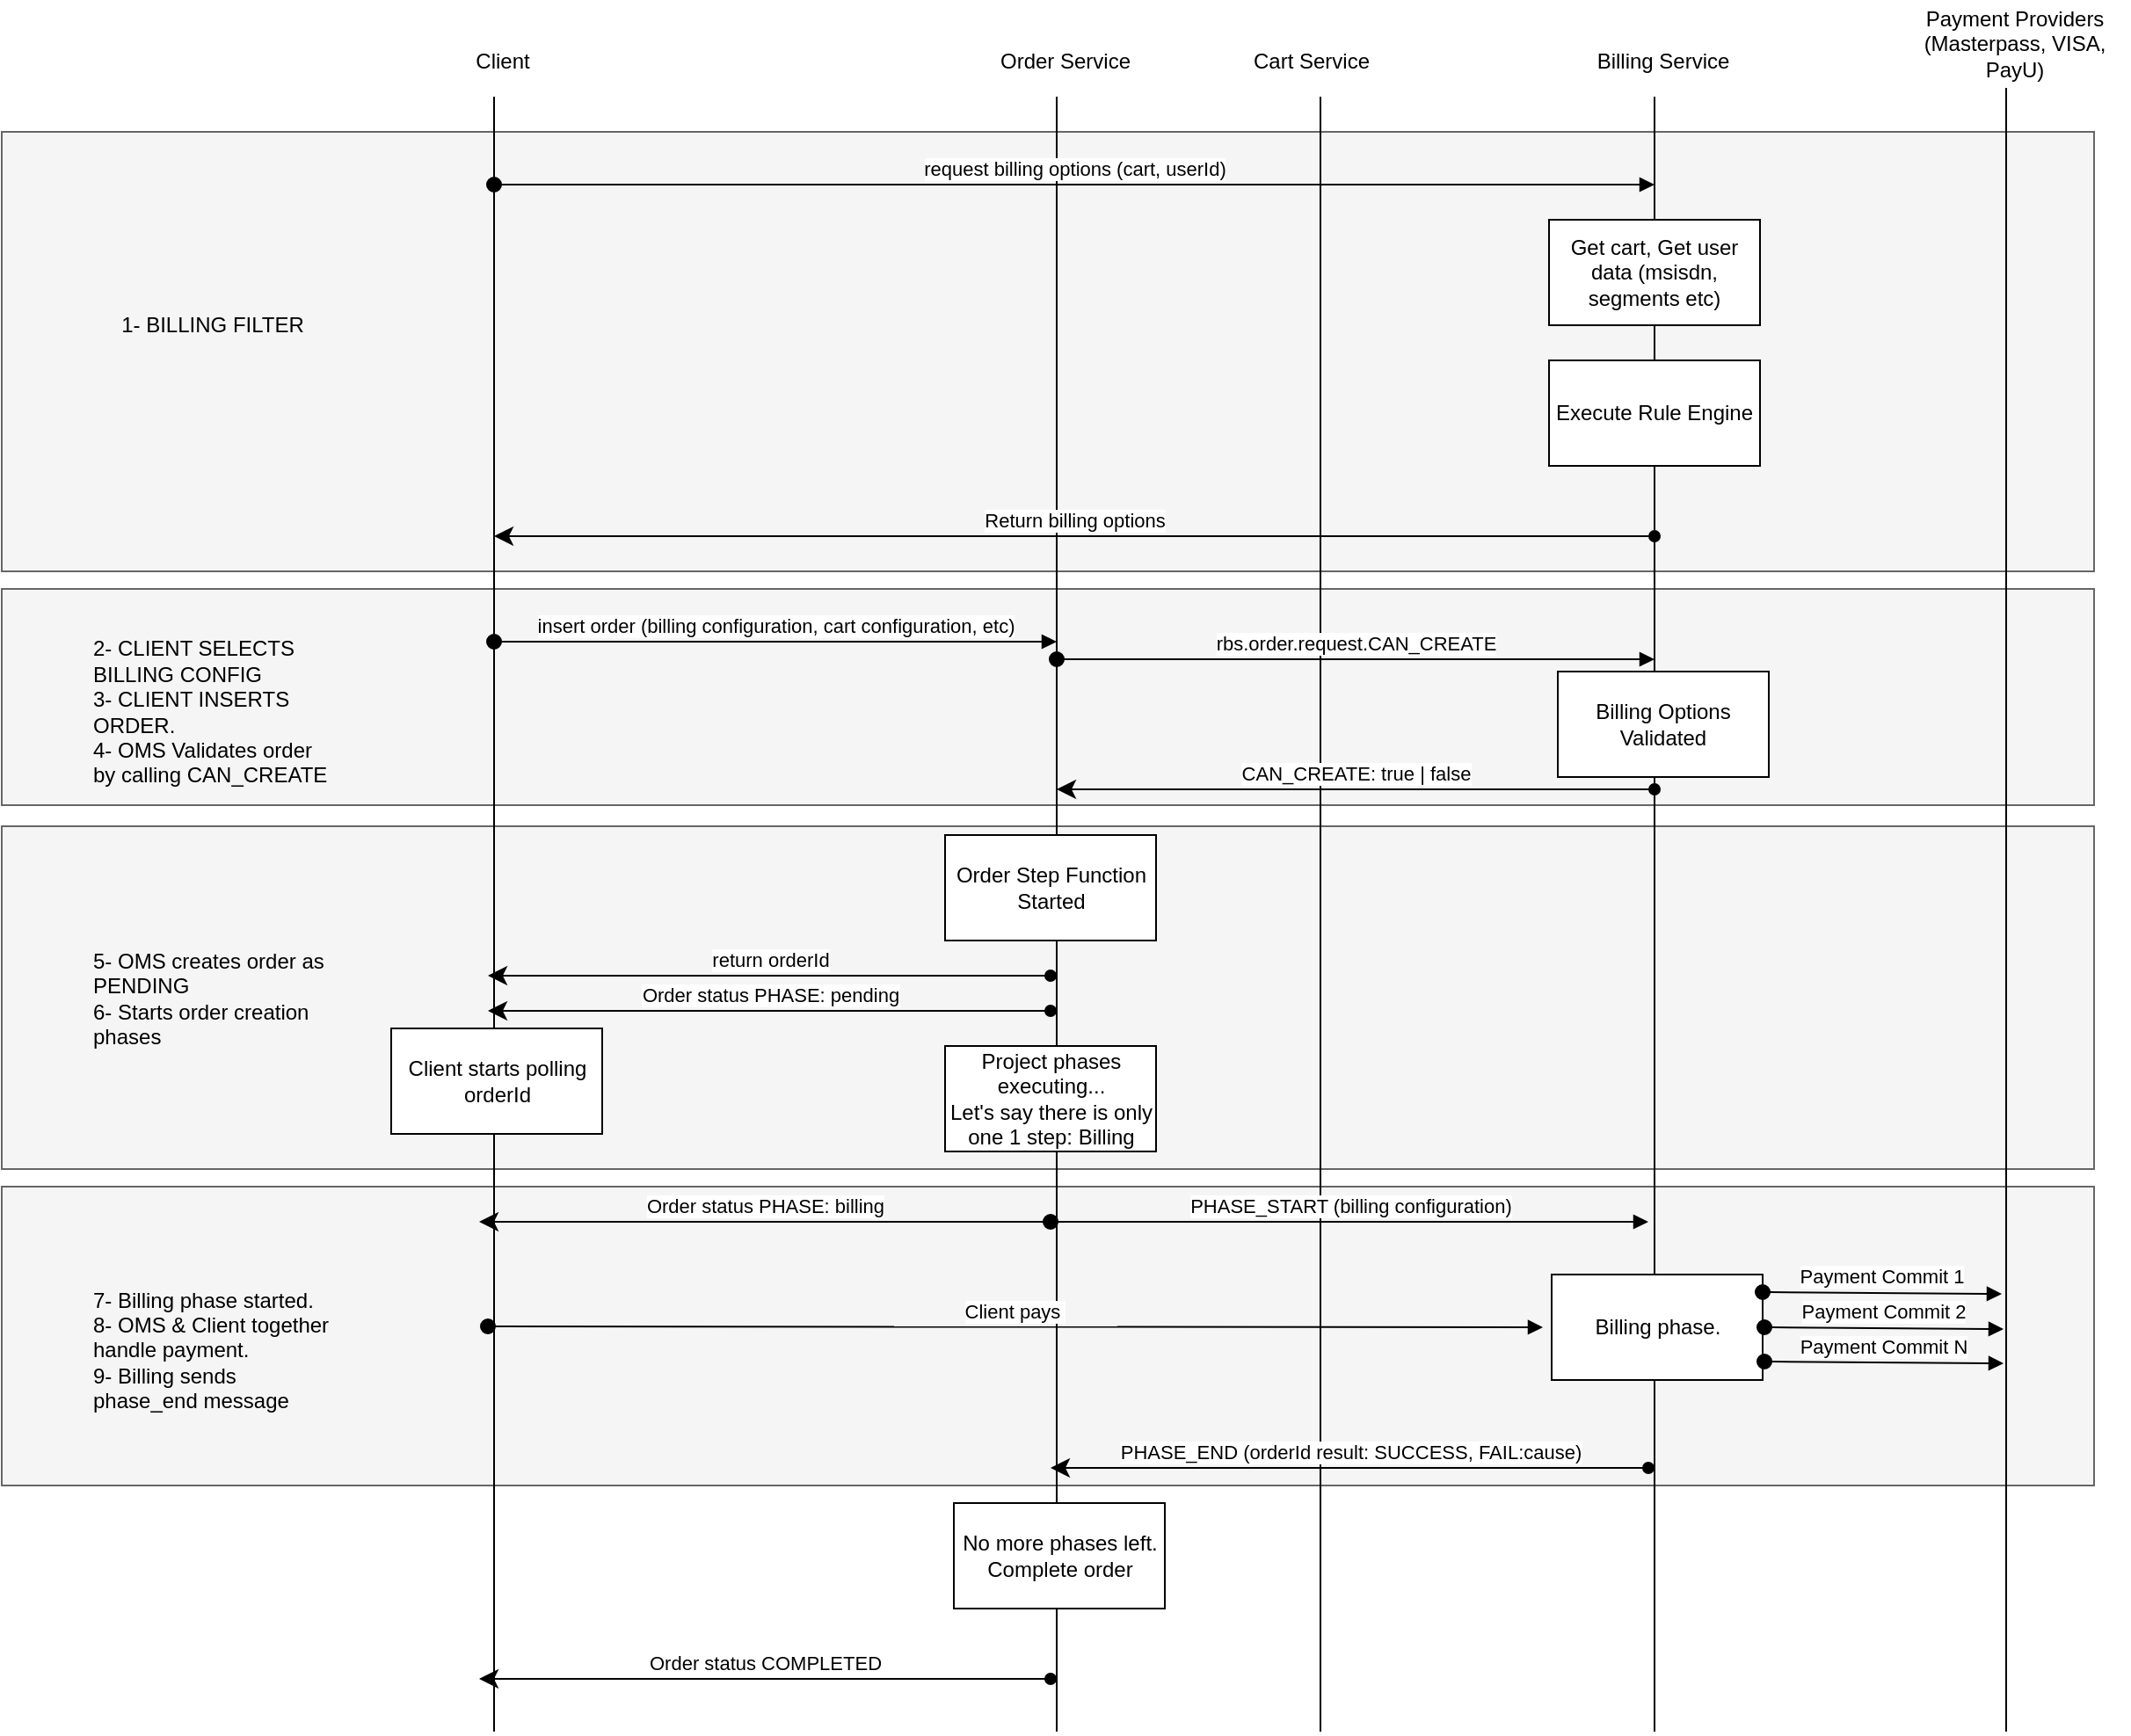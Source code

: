 <mxfile version="12.2.4" pages="1"><diagram id="dYmPU8MO_xPrPjnYqPI-" name="Page-1"><mxGraphModel dx="2341" dy="1142" grid="1" gridSize="10" guides="1" tooltips="1" connect="1" arrows="1" fold="1" page="0" pageScale="1" pageWidth="850" pageHeight="1100" math="0" shadow="0"><root><mxCell id="0"/><mxCell id="1" parent="0"/><mxCell id="45" value="" style="rounded=0;whiteSpace=wrap;html=1;fillColor=#f5f5f5;strokeColor=#666666;fontColor=#333333;" parent="1" vertex="1"><mxGeometry x="-450" y="830" width="1190" height="170" as="geometry"/></mxCell><mxCell id="43" value="" style="rounded=0;whiteSpace=wrap;html=1;fillColor=#f5f5f5;strokeColor=#666666;fontColor=#333333;" parent="1" vertex="1"><mxGeometry x="-450" y="625" width="1190" height="195" as="geometry"/></mxCell><mxCell id="41" value="" style="rounded=0;whiteSpace=wrap;html=1;fillColor=#f5f5f5;strokeColor=#666666;fontColor=#333333;" parent="1" vertex="1"><mxGeometry x="-450" y="490" width="1190" height="123" as="geometry"/></mxCell><mxCell id="39" value="" style="rounded=0;whiteSpace=wrap;html=1;fillColor=#f5f5f5;strokeColor=#666666;fontColor=#333333;" parent="1" vertex="1"><mxGeometry x="-450" y="230" width="1190" height="250" as="geometry"/></mxCell><mxCell id="2" value="" style="endArrow=none;html=1;" parent="1" edge="1"><mxGeometry width="50" height="50" relative="1" as="geometry"><mxPoint x="490" y="1140" as="sourcePoint"/><mxPoint x="490" y="210" as="targetPoint"/></mxGeometry></mxCell><mxCell id="3" value="Billing Service" style="text;html=1;strokeColor=none;fillColor=none;align=center;verticalAlign=middle;whiteSpace=wrap;rounded=0;" parent="1" vertex="1"><mxGeometry x="430" y="180" width="130" height="20" as="geometry"/></mxCell><mxCell id="4" value="" style="endArrow=none;html=1;" parent="1" edge="1"><mxGeometry width="50" height="50" relative="1" as="geometry"><mxPoint x="300" y="1140" as="sourcePoint"/><mxPoint x="300" y="210" as="targetPoint"/></mxGeometry></mxCell><mxCell id="5" value="Cart Service" style="text;html=1;strokeColor=none;fillColor=none;align=center;verticalAlign=middle;whiteSpace=wrap;rounded=0;" parent="1" vertex="1"><mxGeometry x="230" y="180" width="130" height="20" as="geometry"/></mxCell><mxCell id="6" value="" style="endArrow=none;html=1;" parent="1" edge="1"><mxGeometry width="50" height="50" relative="1" as="geometry"><mxPoint x="-170" y="1140" as="sourcePoint"/><mxPoint x="-170" y="210" as="targetPoint"/></mxGeometry></mxCell><mxCell id="7" value="Client" style="text;html=1;strokeColor=none;fillColor=none;align=center;verticalAlign=middle;whiteSpace=wrap;rounded=0;" parent="1" vertex="1"><mxGeometry x="-230" y="180" width="130" height="20" as="geometry"/></mxCell><mxCell id="9" value="" style="endArrow=none;html=1;" parent="1" edge="1"><mxGeometry width="50" height="50" relative="1" as="geometry"><mxPoint x="150" y="1140" as="sourcePoint"/><mxPoint x="150" y="210" as="targetPoint"/></mxGeometry></mxCell><mxCell id="10" value="Order Service" style="text;html=1;strokeColor=none;fillColor=none;align=center;verticalAlign=middle;whiteSpace=wrap;rounded=0;" parent="1" vertex="1"><mxGeometry x="90" y="180" width="130" height="20" as="geometry"/></mxCell><mxCell id="11" value="Return billing options" style="html=1;verticalAlign=bottom;startArrow=classic;startFill=1;endArrow=oval;startSize=8;endFill=1;" parent="1" edge="1"><mxGeometry width="60" relative="1" as="geometry"><mxPoint x="-170" y="460" as="sourcePoint"/><mxPoint x="490" y="460" as="targetPoint"/></mxGeometry></mxCell><mxCell id="13" value="request billing options (cart, userId)" style="html=1;verticalAlign=bottom;startArrow=oval;startFill=1;endArrow=block;startSize=8;" parent="1" edge="1"><mxGeometry width="60" relative="1" as="geometry"><mxPoint x="-170" y="260" as="sourcePoint"/><mxPoint x="490" y="260" as="targetPoint"/></mxGeometry></mxCell><mxCell id="14" value="Get cart, Get user data (msisdn, segments etc)" style="rounded=0;whiteSpace=wrap;html=1;" parent="1" vertex="1"><mxGeometry x="430" y="280" width="120" height="60" as="geometry"/></mxCell><mxCell id="15" value="Execute Rule Engine" style="rounded=0;whiteSpace=wrap;html=1;" parent="1" vertex="1"><mxGeometry x="430" y="360" width="120" height="60" as="geometry"/></mxCell><mxCell id="16" value="insert order (billing configuration, cart configuration, etc)" style="html=1;verticalAlign=bottom;startArrow=oval;startFill=1;endArrow=block;startSize=8;" parent="1" edge="1"><mxGeometry width="60" relative="1" as="geometry"><mxPoint x="-170" y="520" as="sourcePoint"/><mxPoint x="150" y="520" as="targetPoint"/></mxGeometry></mxCell><mxCell id="17" value="Order Step Function Started" style="rounded=0;whiteSpace=wrap;html=1;" parent="1" vertex="1"><mxGeometry x="86.5" y="630" width="120" height="60" as="geometry"/></mxCell><mxCell id="18" value="return orderId" style="html=1;verticalAlign=bottom;startArrow=classic;startFill=1;endArrow=oval;startSize=8;endFill=1;" parent="1" edge="1"><mxGeometry width="60" relative="1" as="geometry"><mxPoint x="-173.5" y="710" as="sourcePoint"/><mxPoint x="146.5" y="710" as="targetPoint"/></mxGeometry></mxCell><mxCell id="20" value="Client starts polling orderId" style="rounded=0;whiteSpace=wrap;html=1;" parent="1" vertex="1"><mxGeometry x="-228.5" y="740" width="120" height="60" as="geometry"/></mxCell><mxCell id="21" value="Project phases executing...&lt;br&gt;Let's say there is only one 1 step: Billing" style="rounded=0;whiteSpace=wrap;html=1;" parent="1" vertex="1"><mxGeometry x="86.5" y="750" width="120" height="60" as="geometry"/></mxCell><mxCell id="22" value="PHASE_START (billing configuration)" style="html=1;verticalAlign=bottom;startArrow=oval;startFill=1;endArrow=block;startSize=8;" parent="1" edge="1"><mxGeometry width="60" relative="1" as="geometry"><mxPoint x="146.5" y="850" as="sourcePoint"/><mxPoint x="486.5" y="850" as="targetPoint"/></mxGeometry></mxCell><mxCell id="23" value="Billing phase." style="rounded=0;whiteSpace=wrap;html=1;" parent="1" vertex="1"><mxGeometry x="431.5" y="880" width="120" height="60" as="geometry"/></mxCell><mxCell id="24" value="Client pays&amp;nbsp;" style="html=1;verticalAlign=bottom;startArrow=oval;startFill=1;endArrow=block;startSize=8;" parent="1" edge="1"><mxGeometry width="60" relative="1" as="geometry"><mxPoint x="-173.5" y="909.5" as="sourcePoint"/><mxPoint x="426.5" y="910" as="targetPoint"/></mxGeometry></mxCell><mxCell id="25" value="" style="endArrow=none;html=1;" parent="1" edge="1"><mxGeometry width="50" height="50" relative="1" as="geometry"><mxPoint x="690" y="1140" as="sourcePoint"/><mxPoint x="690" y="205" as="targetPoint"/></mxGeometry></mxCell><mxCell id="26" value="Payment Providers (Masterpass, VISA, PayU)" style="text;html=1;strokeColor=none;fillColor=none;align=center;verticalAlign=middle;whiteSpace=wrap;rounded=0;" parent="1" vertex="1"><mxGeometry x="630" y="155" width="130" height="50" as="geometry"/></mxCell><mxCell id="27" value="Payment Commit 1" style="html=1;verticalAlign=bottom;startArrow=oval;startFill=1;endArrow=block;startSize=8;" parent="1" edge="1"><mxGeometry width="60" relative="1" as="geometry"><mxPoint x="551.5" y="890" as="sourcePoint"/><mxPoint x="687.5" y="891" as="targetPoint"/></mxGeometry></mxCell><mxCell id="28" value="Payment Commit 2" style="html=1;verticalAlign=bottom;startArrow=oval;startFill=1;endArrow=block;startSize=8;" parent="1" edge="1"><mxGeometry width="60" relative="1" as="geometry"><mxPoint x="552.5" y="910" as="sourcePoint"/><mxPoint x="688.5" y="911" as="targetPoint"/></mxGeometry></mxCell><mxCell id="29" value="Payment Commit N" style="html=1;verticalAlign=bottom;startArrow=oval;startFill=1;endArrow=block;startSize=8;" parent="1" edge="1"><mxGeometry width="60" relative="1" as="geometry"><mxPoint x="552.5" y="929.5" as="sourcePoint"/><mxPoint x="688.5" y="930.5" as="targetPoint"/></mxGeometry></mxCell><mxCell id="30" value="PHASE_END (orderId result: SUCCESS, FAIL:cause)" style="html=1;verticalAlign=bottom;startArrow=classic;startFill=1;endArrow=oval;startSize=8;endFill=1;" parent="1" edge="1"><mxGeometry width="60" relative="1" as="geometry"><mxPoint x="146.5" y="990" as="sourcePoint"/><mxPoint x="486.5" y="990" as="targetPoint"/></mxGeometry></mxCell><mxCell id="31" value="No more phases left.&lt;br&gt;Complete order" style="rounded=0;whiteSpace=wrap;html=1;" parent="1" vertex="1"><mxGeometry x="91.5" y="1010" width="120" height="60" as="geometry"/></mxCell><mxCell id="32" value="Order status COMPLETED" style="html=1;verticalAlign=bottom;startArrow=classic;startFill=1;endArrow=oval;startSize=8;endFill=1;" parent="1" edge="1"><mxGeometry width="60" relative="1" as="geometry"><mxPoint x="-178.5" y="1110" as="sourcePoint"/><mxPoint x="146.5" y="1110" as="targetPoint"/></mxGeometry></mxCell><mxCell id="33" value="Order status PHASE: billing" style="html=1;verticalAlign=bottom;startArrow=classic;startFill=1;endArrow=oval;startSize=8;endFill=1;" parent="1" edge="1"><mxGeometry width="60" relative="1" as="geometry"><mxPoint x="-178.5" y="850" as="sourcePoint"/><mxPoint x="146.5" y="850" as="targetPoint"/></mxGeometry></mxCell><mxCell id="34" value="Order status PHASE: pending" style="html=1;verticalAlign=bottom;startArrow=classic;startFill=1;endArrow=oval;startSize=8;endFill=1;" parent="1" edge="1"><mxGeometry width="60" relative="1" as="geometry"><mxPoint x="-173.5" y="730" as="sourcePoint"/><mxPoint x="146.5" y="730" as="targetPoint"/></mxGeometry></mxCell><mxCell id="35" value="rbs.order.request.CAN_CREATE" style="html=1;verticalAlign=bottom;startArrow=oval;startFill=1;endArrow=block;startSize=8;" parent="1" edge="1"><mxGeometry width="60" relative="1" as="geometry"><mxPoint x="150" y="530" as="sourcePoint"/><mxPoint x="490" y="530" as="targetPoint"/></mxGeometry></mxCell><mxCell id="36" value="Billing Options Validated" style="rounded=0;whiteSpace=wrap;html=1;" parent="1" vertex="1"><mxGeometry x="435" y="537" width="120" height="60" as="geometry"/></mxCell><mxCell id="38" value="CAN_CREATE: true | false" style="html=1;verticalAlign=bottom;startArrow=classic;startFill=1;endArrow=oval;startSize=8;endFill=1;" parent="1" edge="1"><mxGeometry width="60" relative="1" as="geometry"><mxPoint x="150" y="604" as="sourcePoint"/><mxPoint x="490" y="604" as="targetPoint"/></mxGeometry></mxCell><mxCell id="40" value="1- BILLING FILTER" style="text;html=1;strokeColor=none;fillColor=none;align=center;verticalAlign=middle;whiteSpace=wrap;rounded=0;" parent="1" vertex="1"><mxGeometry x="-400" y="297.5" width="140" height="85" as="geometry"/></mxCell><mxCell id="42" value="2- CLIENT SELECTS BILLING CONFIG&lt;br&gt;3- CLIENT INSERTS ORDER.&lt;br&gt;4- OMS Validates order by calling CAN_CREATE" style="text;html=1;strokeColor=none;fillColor=none;align=left;verticalAlign=middle;whiteSpace=wrap;rounded=0;" parent="1" vertex="1"><mxGeometry x="-400" y="517" width="140" height="85" as="geometry"/></mxCell><mxCell id="44" value="5- OMS creates order as PENDING&lt;br&gt;6- Starts order creation phases" style="text;html=1;strokeColor=none;fillColor=none;align=left;verticalAlign=middle;whiteSpace=wrap;rounded=0;" parent="1" vertex="1"><mxGeometry x="-400" y="680" width="140" height="85" as="geometry"/></mxCell><mxCell id="46" value="7- Billing phase started.&amp;nbsp;&lt;br&gt;8- OMS &amp;amp; Client together handle payment.&amp;nbsp;&lt;br&gt;9- Billing sends phase_end message" style="text;html=1;strokeColor=none;fillColor=none;align=left;verticalAlign=middle;whiteSpace=wrap;rounded=0;" parent="1" vertex="1"><mxGeometry x="-400" y="880" width="140" height="85" as="geometry"/></mxCell></root></mxGraphModel></diagram></mxfile>